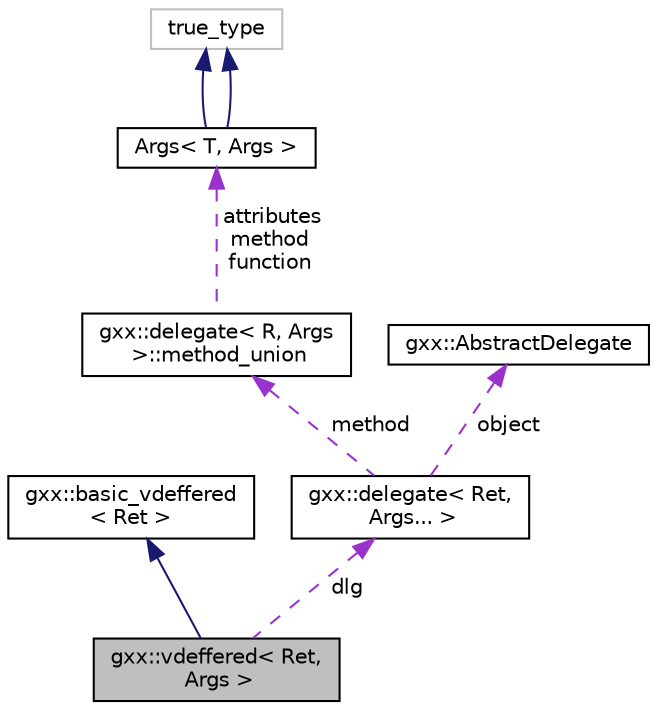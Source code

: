 digraph "gxx::vdeffered&lt; Ret, Args &gt;"
{
  edge [fontname="Helvetica",fontsize="10",labelfontname="Helvetica",labelfontsize="10"];
  node [fontname="Helvetica",fontsize="10",shape=record];
  Node1 [label="gxx::vdeffered\< Ret,\l Args \>",height=0.2,width=0.4,color="black", fillcolor="grey75", style="filled", fontcolor="black"];
  Node2 -> Node1 [dir="back",color="midnightblue",fontsize="10",style="solid",fontname="Helvetica"];
  Node2 [label="gxx::basic_vdeffered\l\< Ret \>",height=0.2,width=0.4,color="black", fillcolor="white", style="filled",URL="$structgxx_1_1basic__vdeffered.html"];
  Node3 -> Node1 [dir="back",color="darkorchid3",fontsize="10",style="dashed",label=" dlg" ,fontname="Helvetica"];
  Node3 [label="gxx::delegate\< Ret,\l Args... \>",height=0.2,width=0.4,color="black", fillcolor="white", style="filled",URL="$classgxx_1_1delegate.html"];
  Node4 -> Node3 [dir="back",color="darkorchid3",fontsize="10",style="dashed",label=" method" ,fontname="Helvetica"];
  Node4 [label="gxx::delegate\< R, Args\l \>::method_union",height=0.2,width=0.4,color="black", fillcolor="white", style="filled",URL="$uniongxx_1_1delegate_1_1method__union.html"];
  Node5 -> Node4 [dir="back",color="darkorchid3",fontsize="10",style="dashed",label=" attributes\nmethod\nfunction" ,fontname="Helvetica"];
  Node5 [label="Args\< T, Args \>",height=0.2,width=0.4,color="black", fillcolor="white", style="filled",URL="$structArgs.html"];
  Node6 -> Node5 [dir="back",color="midnightblue",fontsize="10",style="solid",fontname="Helvetica"];
  Node6 [label="true_type",height=0.2,width=0.4,color="grey75", fillcolor="white", style="filled"];
  Node6 -> Node5 [dir="back",color="midnightblue",fontsize="10",style="solid",fontname="Helvetica"];
  Node7 -> Node3 [dir="back",color="darkorchid3",fontsize="10",style="dashed",label=" object" ,fontname="Helvetica"];
  Node7 [label="gxx::AbstractDelegate",height=0.2,width=0.4,color="black", fillcolor="white", style="filled",URL="$classgxx_1_1AbstractDelegate.html"];
}
